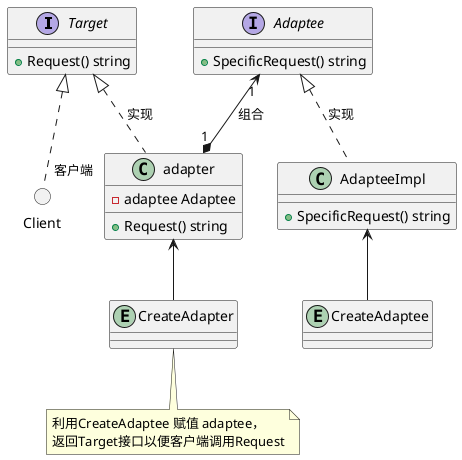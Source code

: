 @startuml proxy
interface       Target
interface       Adaptee
entity          CreateAdapter
entity          CreateAdaptee
circle          Client

Target <|.. "客户端" Client
Target <|.. adapter : 实现
Adaptee <|.. AdapteeImpl : 实现
Adaptee "1" <--* "1" adapter : 组合

adapter <-- CreateAdapter
AdapteeImpl <-- CreateAdaptee

interface Target{
    +Request() string
}

interface Adaptee{
    +SpecificRequest() string
}

class AdapteeImpl {
    +SpecificRequest() string
}

class adapter {
    -adaptee Adaptee
    +Request() string
}

note bottom of CreateAdapter : 利用CreateAdaptee 赋值 adaptee， \n返回Target接口以便客户端调用Request
@enduml

